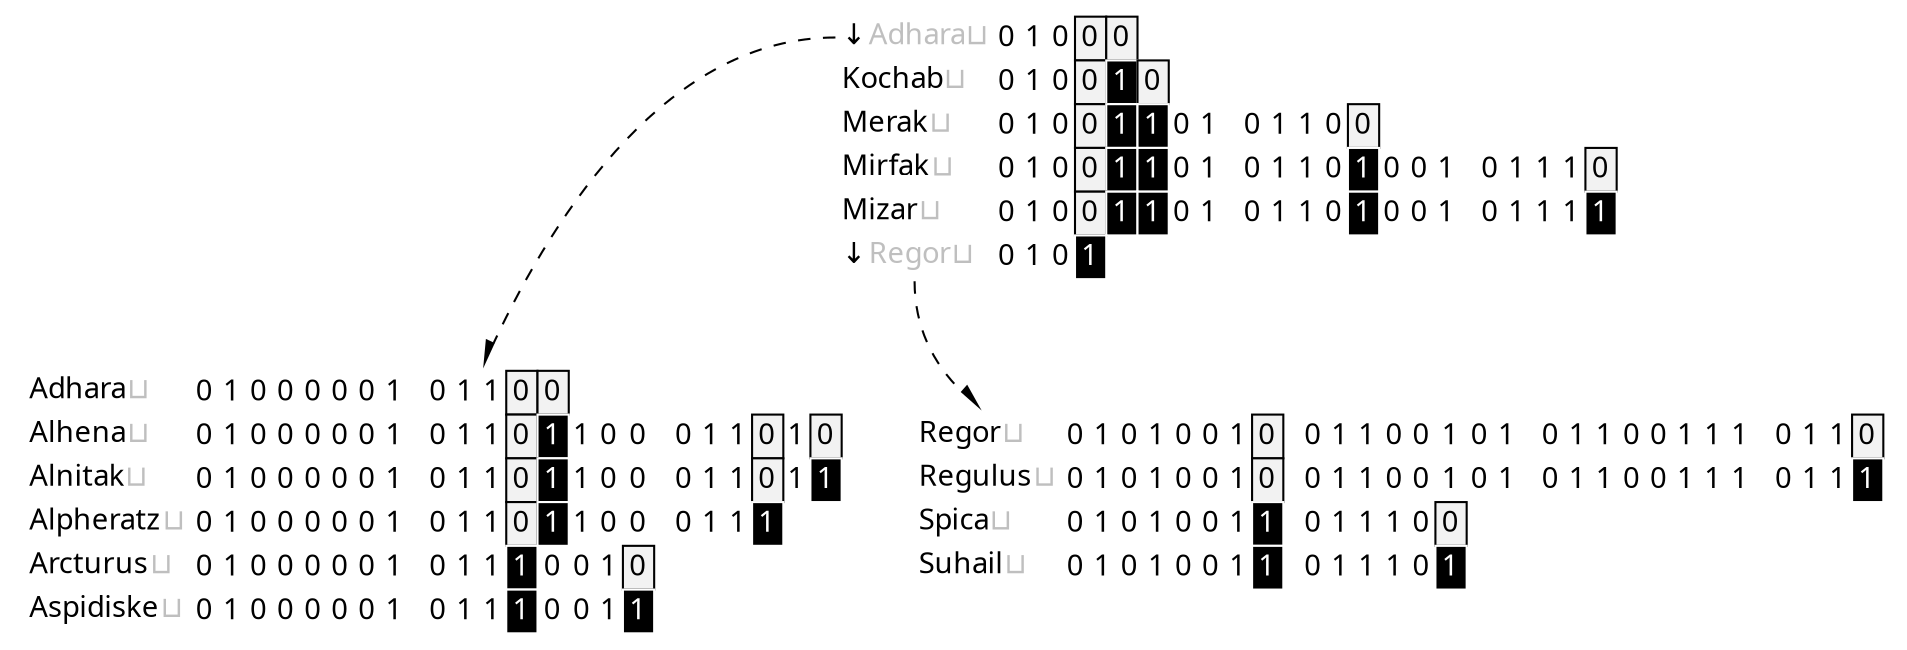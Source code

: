 digraph {
	graph [truecolor=true, bgcolor=transparent, fontname=modern];
	node [shape=none, fontname=modern];
	tree0x1009bf210branch0 [label = <
<table border="0" cellspacing="0">
	<tr>
		<td align="left" port="0">↓<font color="Grey75">Adhara⊔</font></td>
		<td>0</td>
		<td>1</td>
		<td>0</td>
		<td bgcolor="Grey95" border="1">0</td>
		<td bgcolor="Grey95" border="1">0</td>
	</tr>
	<tr>
		<td align="left" port="1">Kochab<font color="Grey75">⊔</font></td>
		<td>0</td>
		<td>1</td>
		<td>0</td>
		<td bgcolor="Grey95" border="1">0</td>
		<td bgcolor="Black" color="White" border="1"><font color="White">1</font></td>
		<td bgcolor="Grey95" border="1">0</td>
	</tr>
	<tr>
		<td align="left" port="2">Merak<font color="Grey75">⊔</font></td>
		<td>0</td>
		<td>1</td>
		<td>0</td>
		<td bgcolor="Grey95" border="1">0</td>
		<td bgcolor="Black" color="White" border="1"><font color="White">1</font></td>
		<td bgcolor="Black" color="White" border="1"><font color="White">1</font></td>
		<td>0</td>
		<td>1</td>
		<td>&nbsp;</td>
		<td>0</td>
		<td>1</td>
		<td>1</td>
		<td>0</td>
		<td bgcolor="Grey95" border="1">0</td>
	</tr>
	<tr>
		<td align="left" port="3">Mirfak<font color="Grey75">⊔</font></td>
		<td>0</td>
		<td>1</td>
		<td>0</td>
		<td bgcolor="Grey95" border="1">0</td>
		<td bgcolor="Black" color="White" border="1"><font color="White">1</font></td>
		<td bgcolor="Black" color="White" border="1"><font color="White">1</font></td>
		<td>0</td>
		<td>1</td>
		<td>&nbsp;</td>
		<td>0</td>
		<td>1</td>
		<td>1</td>
		<td>0</td>
		<td bgcolor="Black" color="White" border="1"><font color="White">1</font></td>
		<td>0</td>
		<td>0</td>
		<td>1</td>
		<td>&nbsp;</td>
		<td>0</td>
		<td>1</td>
		<td>1</td>
		<td>1</td>
		<td bgcolor="Grey95" border="1">0</td>
	</tr>
	<tr>
		<td align="left" port="4">Mizar<font color="Grey75">⊔</font></td>
		<td>0</td>
		<td>1</td>
		<td>0</td>
		<td bgcolor="Grey95" border="1">0</td>
		<td bgcolor="Black" color="White" border="1"><font color="White">1</font></td>
		<td bgcolor="Black" color="White" border="1"><font color="White">1</font></td>
		<td>0</td>
		<td>1</td>
		<td>&nbsp;</td>
		<td>0</td>
		<td>1</td>
		<td>1</td>
		<td>0</td>
		<td bgcolor="Black" color="White" border="1"><font color="White">1</font></td>
		<td>0</td>
		<td>0</td>
		<td>1</td>
		<td>&nbsp;</td>
		<td>0</td>
		<td>1</td>
		<td>1</td>
		<td>1</td>
		<td bgcolor="Black" color="White" border="1"><font color="White">1</font></td>
	</tr>
	<tr>
		<td align="left" port="5">↓<font color="Grey75">Regor⊔</font></td>
		<td>0</td>
		<td>1</td>
		<td>0</td>
		<td bgcolor="Black" color="White" border="1"><font color="White">1</font></td>
	</tr>
</table>>];
	tree0x1009bf210branch0:0 -> tree0x1009c1650branch0 [style = dashed, arrowhead = rnormal];
	tree0x1009bf210branch0:5 -> tree0x1009c16e0branch0 [style = dashed, arrowhead = lnormal];
	tree0x1009c1650branch0 [label = <
<table border="0" cellspacing="0">
	<tr>
		<td align="left" port="0">Adhara<font color="Grey75">⊔</font></td>
		<td>0</td>
		<td>1</td>
		<td>0</td>
		<td>0</td>
		<td>0</td>
		<td>0</td>
		<td>0</td>
		<td>1</td>
		<td>&nbsp;</td>
		<td>0</td>
		<td>1</td>
		<td>1</td>
		<td bgcolor="Grey95" border="1">0</td>
		<td bgcolor="Grey95" border="1">0</td>
	</tr>
	<tr>
		<td align="left" port="1">Alhena<font color="Grey75">⊔</font></td>
		<td>0</td>
		<td>1</td>
		<td>0</td>
		<td>0</td>
		<td>0</td>
		<td>0</td>
		<td>0</td>
		<td>1</td>
		<td>&nbsp;</td>
		<td>0</td>
		<td>1</td>
		<td>1</td>
		<td bgcolor="Grey95" border="1">0</td>
		<td bgcolor="Black" color="White" border="1"><font color="White">1</font></td>
		<td>1</td>
		<td>0</td>
		<td>0</td>
		<td>&nbsp;</td>
		<td>0</td>
		<td>1</td>
		<td>1</td>
		<td bgcolor="Grey95" border="1">0</td>
		<td>1</td>
		<td bgcolor="Grey95" border="1">0</td>
	</tr>
	<tr>
		<td align="left" port="2">Alnitak<font color="Grey75">⊔</font></td>
		<td>0</td>
		<td>1</td>
		<td>0</td>
		<td>0</td>
		<td>0</td>
		<td>0</td>
		<td>0</td>
		<td>1</td>
		<td>&nbsp;</td>
		<td>0</td>
		<td>1</td>
		<td>1</td>
		<td bgcolor="Grey95" border="1">0</td>
		<td bgcolor="Black" color="White" border="1"><font color="White">1</font></td>
		<td>1</td>
		<td>0</td>
		<td>0</td>
		<td>&nbsp;</td>
		<td>0</td>
		<td>1</td>
		<td>1</td>
		<td bgcolor="Grey95" border="1">0</td>
		<td>1</td>
		<td bgcolor="Black" color="White" border="1"><font color="White">1</font></td>
	</tr>
	<tr>
		<td align="left" port="3">Alpheratz<font color="Grey75">⊔</font></td>
		<td>0</td>
		<td>1</td>
		<td>0</td>
		<td>0</td>
		<td>0</td>
		<td>0</td>
		<td>0</td>
		<td>1</td>
		<td>&nbsp;</td>
		<td>0</td>
		<td>1</td>
		<td>1</td>
		<td bgcolor="Grey95" border="1">0</td>
		<td bgcolor="Black" color="White" border="1"><font color="White">1</font></td>
		<td>1</td>
		<td>0</td>
		<td>0</td>
		<td>&nbsp;</td>
		<td>0</td>
		<td>1</td>
		<td>1</td>
		<td bgcolor="Black" color="White" border="1"><font color="White">1</font></td>
	</tr>
	<tr>
		<td align="left" port="4">Arcturus<font color="Grey75">⊔</font></td>
		<td>0</td>
		<td>1</td>
		<td>0</td>
		<td>0</td>
		<td>0</td>
		<td>0</td>
		<td>0</td>
		<td>1</td>
		<td>&nbsp;</td>
		<td>0</td>
		<td>1</td>
		<td>1</td>
		<td bgcolor="Black" color="White" border="1"><font color="White">1</font></td>
		<td>0</td>
		<td>0</td>
		<td>1</td>
		<td bgcolor="Grey95" border="1">0</td>
	</tr>
	<tr>
		<td align="left" port="5">Aspidiske<font color="Grey75">⊔</font></td>
		<td>0</td>
		<td>1</td>
		<td>0</td>
		<td>0</td>
		<td>0</td>
		<td>0</td>
		<td>0</td>
		<td>1</td>
		<td>&nbsp;</td>
		<td>0</td>
		<td>1</td>
		<td>1</td>
		<td bgcolor="Black" color="White" border="1"><font color="White">1</font></td>
		<td>0</td>
		<td>0</td>
		<td>1</td>
		<td bgcolor="Black" color="White" border="1"><font color="White">1</font></td>
	</tr>
</table>>];
	tree0x1009c16e0branch0 [label = <
<table border="0" cellspacing="0">
	<tr>
		<td align="left" port="0">Regor<font color="Grey75">⊔</font></td>
		<td>0</td>
		<td>1</td>
		<td>0</td>
		<td>1</td>
		<td>0</td>
		<td>0</td>
		<td>1</td>
		<td bgcolor="Grey95" border="1">0</td>
		<td>&nbsp;</td>
		<td>0</td>
		<td>1</td>
		<td>1</td>
		<td>0</td>
		<td>0</td>
		<td>1</td>
		<td>0</td>
		<td>1</td>
		<td>&nbsp;</td>
		<td>0</td>
		<td>1</td>
		<td>1</td>
		<td>0</td>
		<td>0</td>
		<td>1</td>
		<td>1</td>
		<td>1</td>
		<td>&nbsp;</td>
		<td>0</td>
		<td>1</td>
		<td>1</td>
		<td bgcolor="Grey95" border="1">0</td>
	</tr>
	<tr>
		<td align="left" port="1">Regulus<font color="Grey75">⊔</font></td>
		<td>0</td>
		<td>1</td>
		<td>0</td>
		<td>1</td>
		<td>0</td>
		<td>0</td>
		<td>1</td>
		<td bgcolor="Grey95" border="1">0</td>
		<td>&nbsp;</td>
		<td>0</td>
		<td>1</td>
		<td>1</td>
		<td>0</td>
		<td>0</td>
		<td>1</td>
		<td>0</td>
		<td>1</td>
		<td>&nbsp;</td>
		<td>0</td>
		<td>1</td>
		<td>1</td>
		<td>0</td>
		<td>0</td>
		<td>1</td>
		<td>1</td>
		<td>1</td>
		<td>&nbsp;</td>
		<td>0</td>
		<td>1</td>
		<td>1</td>
		<td bgcolor="Black" color="White" border="1"><font color="White">1</font></td>
	</tr>
	<tr>
		<td align="left" port="2">Spica<font color="Grey75">⊔</font></td>
		<td>0</td>
		<td>1</td>
		<td>0</td>
		<td>1</td>
		<td>0</td>
		<td>0</td>
		<td>1</td>
		<td bgcolor="Black" color="White" border="1"><font color="White">1</font></td>
		<td>&nbsp;</td>
		<td>0</td>
		<td>1</td>
		<td>1</td>
		<td>1</td>
		<td>0</td>
		<td bgcolor="Grey95" border="1">0</td>
	</tr>
	<tr>
		<td align="left" port="3">Suhail<font color="Grey75">⊔</font></td>
		<td>0</td>
		<td>1</td>
		<td>0</td>
		<td>1</td>
		<td>0</td>
		<td>0</td>
		<td>1</td>
		<td bgcolor="Black" color="White" border="1"><font color="White">1</font></td>
		<td>&nbsp;</td>
		<td>0</td>
		<td>1</td>
		<td>1</td>
		<td>1</td>
		<td>0</td>
		<td bgcolor="Black" color="White" border="1"><font color="White">1</font></td>
	</tr>
</table>>];
}
